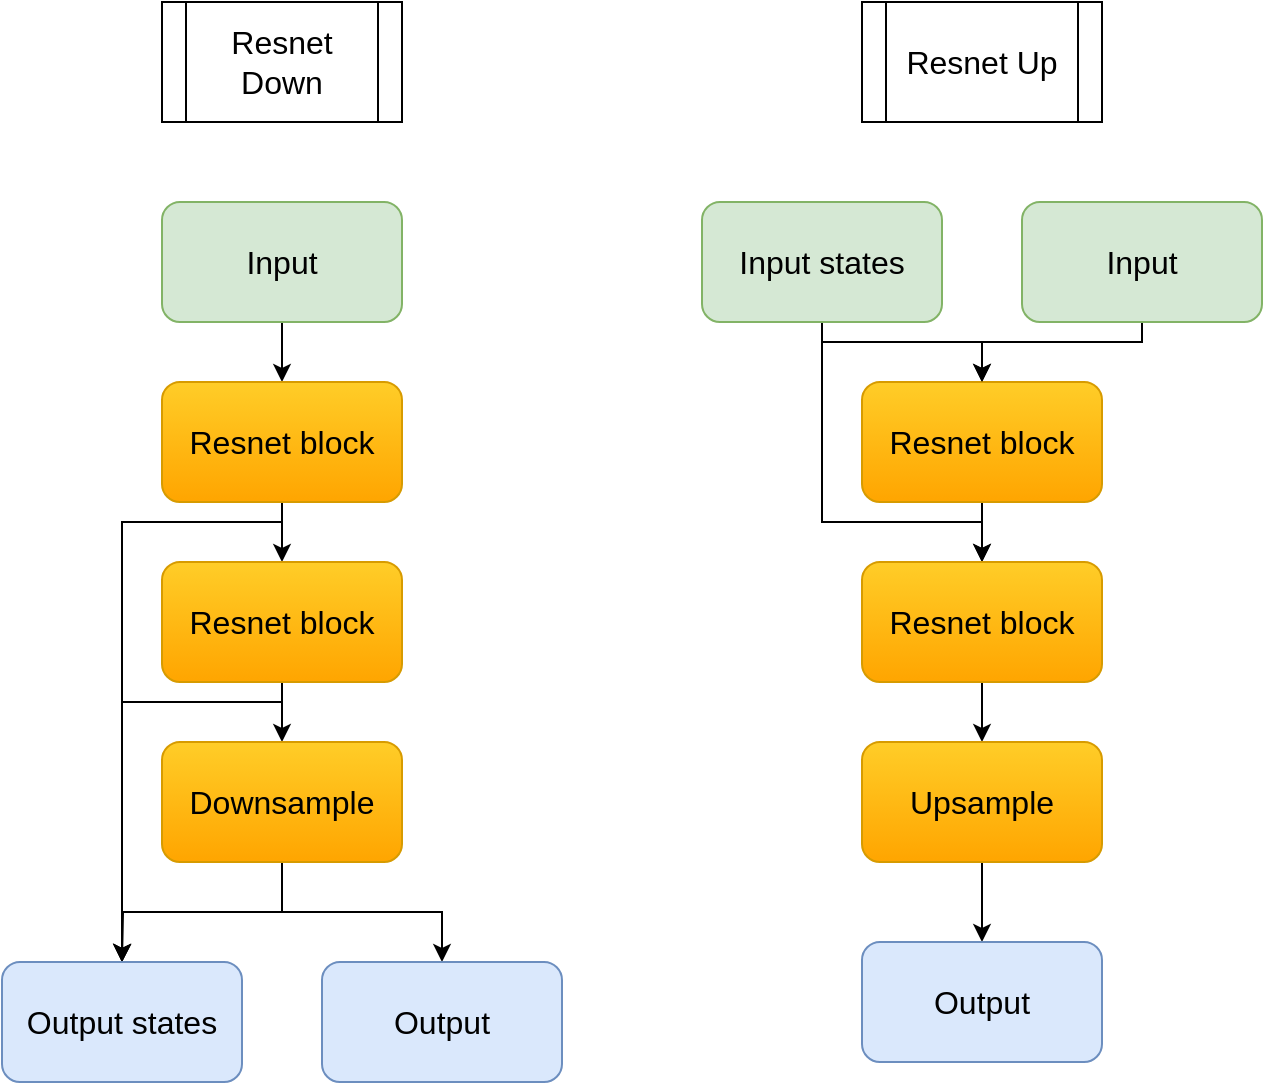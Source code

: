 <mxfile version="21.8.0" type="device">
  <diagram name="Page-1" id="bKJ9M7TFCG-FmAOeaJfg">
    <mxGraphModel dx="2062" dy="1092" grid="1" gridSize="10" guides="1" tooltips="1" connect="1" arrows="1" fold="1" page="1" pageScale="1" pageWidth="850" pageHeight="1100" math="0" shadow="0">
      <root>
        <mxCell id="0" />
        <mxCell id="1" parent="0" />
        <mxCell id="PrT4Ly5hu28b8KY8F8GB-10" style="edgeStyle=orthogonalEdgeStyle;rounded=0;orthogonalLoop=1;jettySize=auto;html=1;exitX=0.5;exitY=1;exitDx=0;exitDy=0;entryX=0.5;entryY=0;entryDx=0;entryDy=0;fontSize=16;" parent="1" source="PrT4Ly5hu28b8KY8F8GB-1" target="PrT4Ly5hu28b8KY8F8GB-7" edge="1">
          <mxGeometry relative="1" as="geometry" />
        </mxCell>
        <mxCell id="PrT4Ly5hu28b8KY8F8GB-1" value="Input" style="rounded=1;whiteSpace=wrap;html=1;fillColor=#d5e8d4;strokeColor=#82b366;fontSize=16;" parent="1" vertex="1">
          <mxGeometry x="210" y="130" width="120" height="60" as="geometry" />
        </mxCell>
        <mxCell id="PrT4Ly5hu28b8KY8F8GB-3" value="Resnet Down" style="shape=process;whiteSpace=wrap;html=1;backgroundOutline=1;fontSize=16;" parent="1" vertex="1">
          <mxGeometry x="210" y="30" width="120" height="60" as="geometry" />
        </mxCell>
        <mxCell id="PrT4Ly5hu28b8KY8F8GB-5" value="Resnet Up" style="shape=process;whiteSpace=wrap;html=1;backgroundOutline=1;fontSize=16;" parent="1" vertex="1">
          <mxGeometry x="560" y="30" width="120" height="60" as="geometry" />
        </mxCell>
        <mxCell id="PrT4Ly5hu28b8KY8F8GB-31" style="edgeStyle=orthogonalEdgeStyle;rounded=0;orthogonalLoop=1;jettySize=auto;html=1;exitX=0.5;exitY=1;exitDx=0;exitDy=0;entryX=0.5;entryY=0;entryDx=0;entryDy=0;fontSize=16;" parent="1" source="PrT4Ly5hu28b8KY8F8GB-6" target="PrT4Ly5hu28b8KY8F8GB-27" edge="1">
          <mxGeometry relative="1" as="geometry">
            <Array as="points">
              <mxPoint x="700" y="200" />
              <mxPoint x="620" y="200" />
            </Array>
          </mxGeometry>
        </mxCell>
        <mxCell id="PrT4Ly5hu28b8KY8F8GB-6" value="Input" style="rounded=1;whiteSpace=wrap;html=1;fillColor=#d5e8d4;strokeColor=#82b366;fontSize=16;" parent="1" vertex="1">
          <mxGeometry x="640" y="130" width="120" height="60" as="geometry" />
        </mxCell>
        <mxCell id="PrT4Ly5hu28b8KY8F8GB-11" style="edgeStyle=orthogonalEdgeStyle;rounded=0;orthogonalLoop=1;jettySize=auto;html=1;exitX=0.5;exitY=1;exitDx=0;exitDy=0;entryX=0.5;entryY=0;entryDx=0;entryDy=0;fontSize=16;" parent="1" source="PrT4Ly5hu28b8KY8F8GB-7" target="PrT4Ly5hu28b8KY8F8GB-8" edge="1">
          <mxGeometry relative="1" as="geometry" />
        </mxCell>
        <mxCell id="uvr8KIe6vEwjdS3AqEYP-1" style="edgeStyle=orthogonalEdgeStyle;rounded=0;orthogonalLoop=1;jettySize=auto;html=1;exitX=0.5;exitY=1;exitDx=0;exitDy=0;entryX=0.5;entryY=0;entryDx=0;entryDy=0;fontSize=16;" parent="1" source="PrT4Ly5hu28b8KY8F8GB-7" target="PrT4Ly5hu28b8KY8F8GB-14" edge="1">
          <mxGeometry relative="1" as="geometry">
            <Array as="points">
              <mxPoint x="270" y="290" />
              <mxPoint x="190" y="290" />
            </Array>
          </mxGeometry>
        </mxCell>
        <mxCell id="PrT4Ly5hu28b8KY8F8GB-7" value="Resnet block" style="rounded=1;whiteSpace=wrap;html=1;fillColor=#ffcd28;strokeColor=#d79b00;gradientColor=#ffa500;fontSize=16;" parent="1" vertex="1">
          <mxGeometry x="210" y="220" width="120" height="60" as="geometry" />
        </mxCell>
        <mxCell id="PrT4Ly5hu28b8KY8F8GB-12" style="edgeStyle=orthogonalEdgeStyle;rounded=0;orthogonalLoop=1;jettySize=auto;html=1;exitX=0.5;exitY=1;exitDx=0;exitDy=0;entryX=0.5;entryY=0;entryDx=0;entryDy=0;fontSize=16;" parent="1" source="PrT4Ly5hu28b8KY8F8GB-8" target="PrT4Ly5hu28b8KY8F8GB-9" edge="1">
          <mxGeometry relative="1" as="geometry" />
        </mxCell>
        <mxCell id="PrT4Ly5hu28b8KY8F8GB-15" style="edgeStyle=orthogonalEdgeStyle;rounded=0;orthogonalLoop=1;jettySize=auto;html=1;exitX=0.5;exitY=1;exitDx=0;exitDy=0;entryX=0.5;entryY=0;entryDx=0;entryDy=0;fontSize=16;" parent="1" source="PrT4Ly5hu28b8KY8F8GB-8" edge="1">
          <mxGeometry relative="1" as="geometry">
            <mxPoint x="190" y="510" as="targetPoint" />
            <Array as="points">
              <mxPoint x="270" y="380" />
              <mxPoint x="190" y="380" />
            </Array>
          </mxGeometry>
        </mxCell>
        <mxCell id="PrT4Ly5hu28b8KY8F8GB-8" value="Resnet block" style="rounded=1;whiteSpace=wrap;html=1;fillColor=#ffcd28;strokeColor=#d79b00;gradientColor=#ffa500;fontSize=16;" parent="1" vertex="1">
          <mxGeometry x="210" y="310" width="120" height="60" as="geometry" />
        </mxCell>
        <mxCell id="PrT4Ly5hu28b8KY8F8GB-17" style="edgeStyle=orthogonalEdgeStyle;rounded=0;orthogonalLoop=1;jettySize=auto;html=1;exitX=0.5;exitY=1;exitDx=0;exitDy=0;entryX=0.5;entryY=0;entryDx=0;entryDy=0;fontSize=16;" parent="1" source="PrT4Ly5hu28b8KY8F8GB-9" edge="1">
          <mxGeometry relative="1" as="geometry">
            <mxPoint x="190" y="510" as="targetPoint" />
          </mxGeometry>
        </mxCell>
        <mxCell id="PrT4Ly5hu28b8KY8F8GB-18" style="edgeStyle=orthogonalEdgeStyle;rounded=0;orthogonalLoop=1;jettySize=auto;html=1;exitX=0.5;exitY=1;exitDx=0;exitDy=0;entryX=0.5;entryY=0;entryDx=0;entryDy=0;fontSize=16;" parent="1" source="PrT4Ly5hu28b8KY8F8GB-9" target="PrT4Ly5hu28b8KY8F8GB-13" edge="1">
          <mxGeometry relative="1" as="geometry" />
        </mxCell>
        <mxCell id="PrT4Ly5hu28b8KY8F8GB-9" value="Downsample" style="rounded=1;whiteSpace=wrap;html=1;fillColor=#ffcd28;strokeColor=#d79b00;gradientColor=#ffa500;fontSize=16;" parent="1" vertex="1">
          <mxGeometry x="210" y="400" width="120" height="60" as="geometry" />
        </mxCell>
        <mxCell id="PrT4Ly5hu28b8KY8F8GB-13" value="Output" style="rounded=1;whiteSpace=wrap;html=1;fillColor=#dae8fc;strokeColor=#6c8ebf;fontSize=16;" parent="1" vertex="1">
          <mxGeometry x="290" y="510" width="120" height="60" as="geometry" />
        </mxCell>
        <mxCell id="PrT4Ly5hu28b8KY8F8GB-14" value="Output states" style="rounded=1;whiteSpace=wrap;html=1;fillColor=#dae8fc;strokeColor=#6c8ebf;fontSize=16;" parent="1" vertex="1">
          <mxGeometry x="130" y="510" width="120" height="60" as="geometry" />
        </mxCell>
        <mxCell id="hljXuN2Pw4NvYgICXD5J-1" style="edgeStyle=orthogonalEdgeStyle;rounded=0;orthogonalLoop=1;jettySize=auto;html=1;exitX=0.5;exitY=1;exitDx=0;exitDy=0;entryX=0.5;entryY=0;entryDx=0;entryDy=0;" edge="1" parent="1" source="PrT4Ly5hu28b8KY8F8GB-27" target="PrT4Ly5hu28b8KY8F8GB-29">
          <mxGeometry relative="1" as="geometry" />
        </mxCell>
        <mxCell id="PrT4Ly5hu28b8KY8F8GB-27" value="Resnet block" style="rounded=1;whiteSpace=wrap;html=1;fillColor=#ffcd28;strokeColor=#d79b00;gradientColor=#ffa500;fontSize=16;" parent="1" vertex="1">
          <mxGeometry x="560" y="220" width="120" height="60" as="geometry" />
        </mxCell>
        <mxCell id="PrT4Ly5hu28b8KY8F8GB-30" style="edgeStyle=orthogonalEdgeStyle;rounded=0;orthogonalLoop=1;jettySize=auto;html=1;exitX=0.5;exitY=1;exitDx=0;exitDy=0;entryX=0.5;entryY=0;entryDx=0;entryDy=0;fontSize=16;" parent="1" source="PrT4Ly5hu28b8KY8F8GB-28" target="PrT4Ly5hu28b8KY8F8GB-27" edge="1">
          <mxGeometry relative="1" as="geometry">
            <Array as="points">
              <mxPoint x="540" y="200" />
              <mxPoint x="620" y="200" />
            </Array>
          </mxGeometry>
        </mxCell>
        <mxCell id="PrT4Ly5hu28b8KY8F8GB-32" style="edgeStyle=orthogonalEdgeStyle;rounded=0;orthogonalLoop=1;jettySize=auto;html=1;exitX=0.5;exitY=1;exitDx=0;exitDy=0;entryX=0.5;entryY=0;entryDx=0;entryDy=0;fontSize=16;" parent="1" source="PrT4Ly5hu28b8KY8F8GB-28" target="PrT4Ly5hu28b8KY8F8GB-29" edge="1">
          <mxGeometry relative="1" as="geometry">
            <Array as="points">
              <mxPoint x="540" y="290" />
              <mxPoint x="620" y="290" />
            </Array>
          </mxGeometry>
        </mxCell>
        <mxCell id="PrT4Ly5hu28b8KY8F8GB-28" value="Input states" style="rounded=1;whiteSpace=wrap;html=1;fillColor=#d5e8d4;strokeColor=#82b366;fontSize=16;" parent="1" vertex="1">
          <mxGeometry x="480" y="130" width="120" height="60" as="geometry" />
        </mxCell>
        <mxCell id="PrT4Ly5hu28b8KY8F8GB-34" style="edgeStyle=orthogonalEdgeStyle;rounded=0;orthogonalLoop=1;jettySize=auto;html=1;exitX=0.5;exitY=1;exitDx=0;exitDy=0;entryX=0.5;entryY=0;entryDx=0;entryDy=0;fontSize=16;" parent="1" source="PrT4Ly5hu28b8KY8F8GB-29" target="PrT4Ly5hu28b8KY8F8GB-33" edge="1">
          <mxGeometry relative="1" as="geometry" />
        </mxCell>
        <mxCell id="PrT4Ly5hu28b8KY8F8GB-29" value="Resnet block" style="rounded=1;whiteSpace=wrap;html=1;fillColor=#ffcd28;strokeColor=#d79b00;gradientColor=#ffa500;fontSize=16;" parent="1" vertex="1">
          <mxGeometry x="560" y="310" width="120" height="60" as="geometry" />
        </mxCell>
        <mxCell id="PrT4Ly5hu28b8KY8F8GB-36" style="edgeStyle=orthogonalEdgeStyle;rounded=0;orthogonalLoop=1;jettySize=auto;html=1;exitX=0.5;exitY=1;exitDx=0;exitDy=0;entryX=0.5;entryY=0;entryDx=0;entryDy=0;fontSize=16;" parent="1" source="PrT4Ly5hu28b8KY8F8GB-33" target="PrT4Ly5hu28b8KY8F8GB-35" edge="1">
          <mxGeometry relative="1" as="geometry" />
        </mxCell>
        <mxCell id="PrT4Ly5hu28b8KY8F8GB-33" value="Upsample" style="rounded=1;whiteSpace=wrap;html=1;fillColor=#ffcd28;strokeColor=#d79b00;gradientColor=#ffa500;fontSize=16;" parent="1" vertex="1">
          <mxGeometry x="560" y="400" width="120" height="60" as="geometry" />
        </mxCell>
        <mxCell id="PrT4Ly5hu28b8KY8F8GB-35" value="Output" style="rounded=1;whiteSpace=wrap;html=1;fillColor=#dae8fc;strokeColor=#6c8ebf;fontSize=16;" parent="1" vertex="1">
          <mxGeometry x="560" y="500" width="120" height="60" as="geometry" />
        </mxCell>
      </root>
    </mxGraphModel>
  </diagram>
</mxfile>
